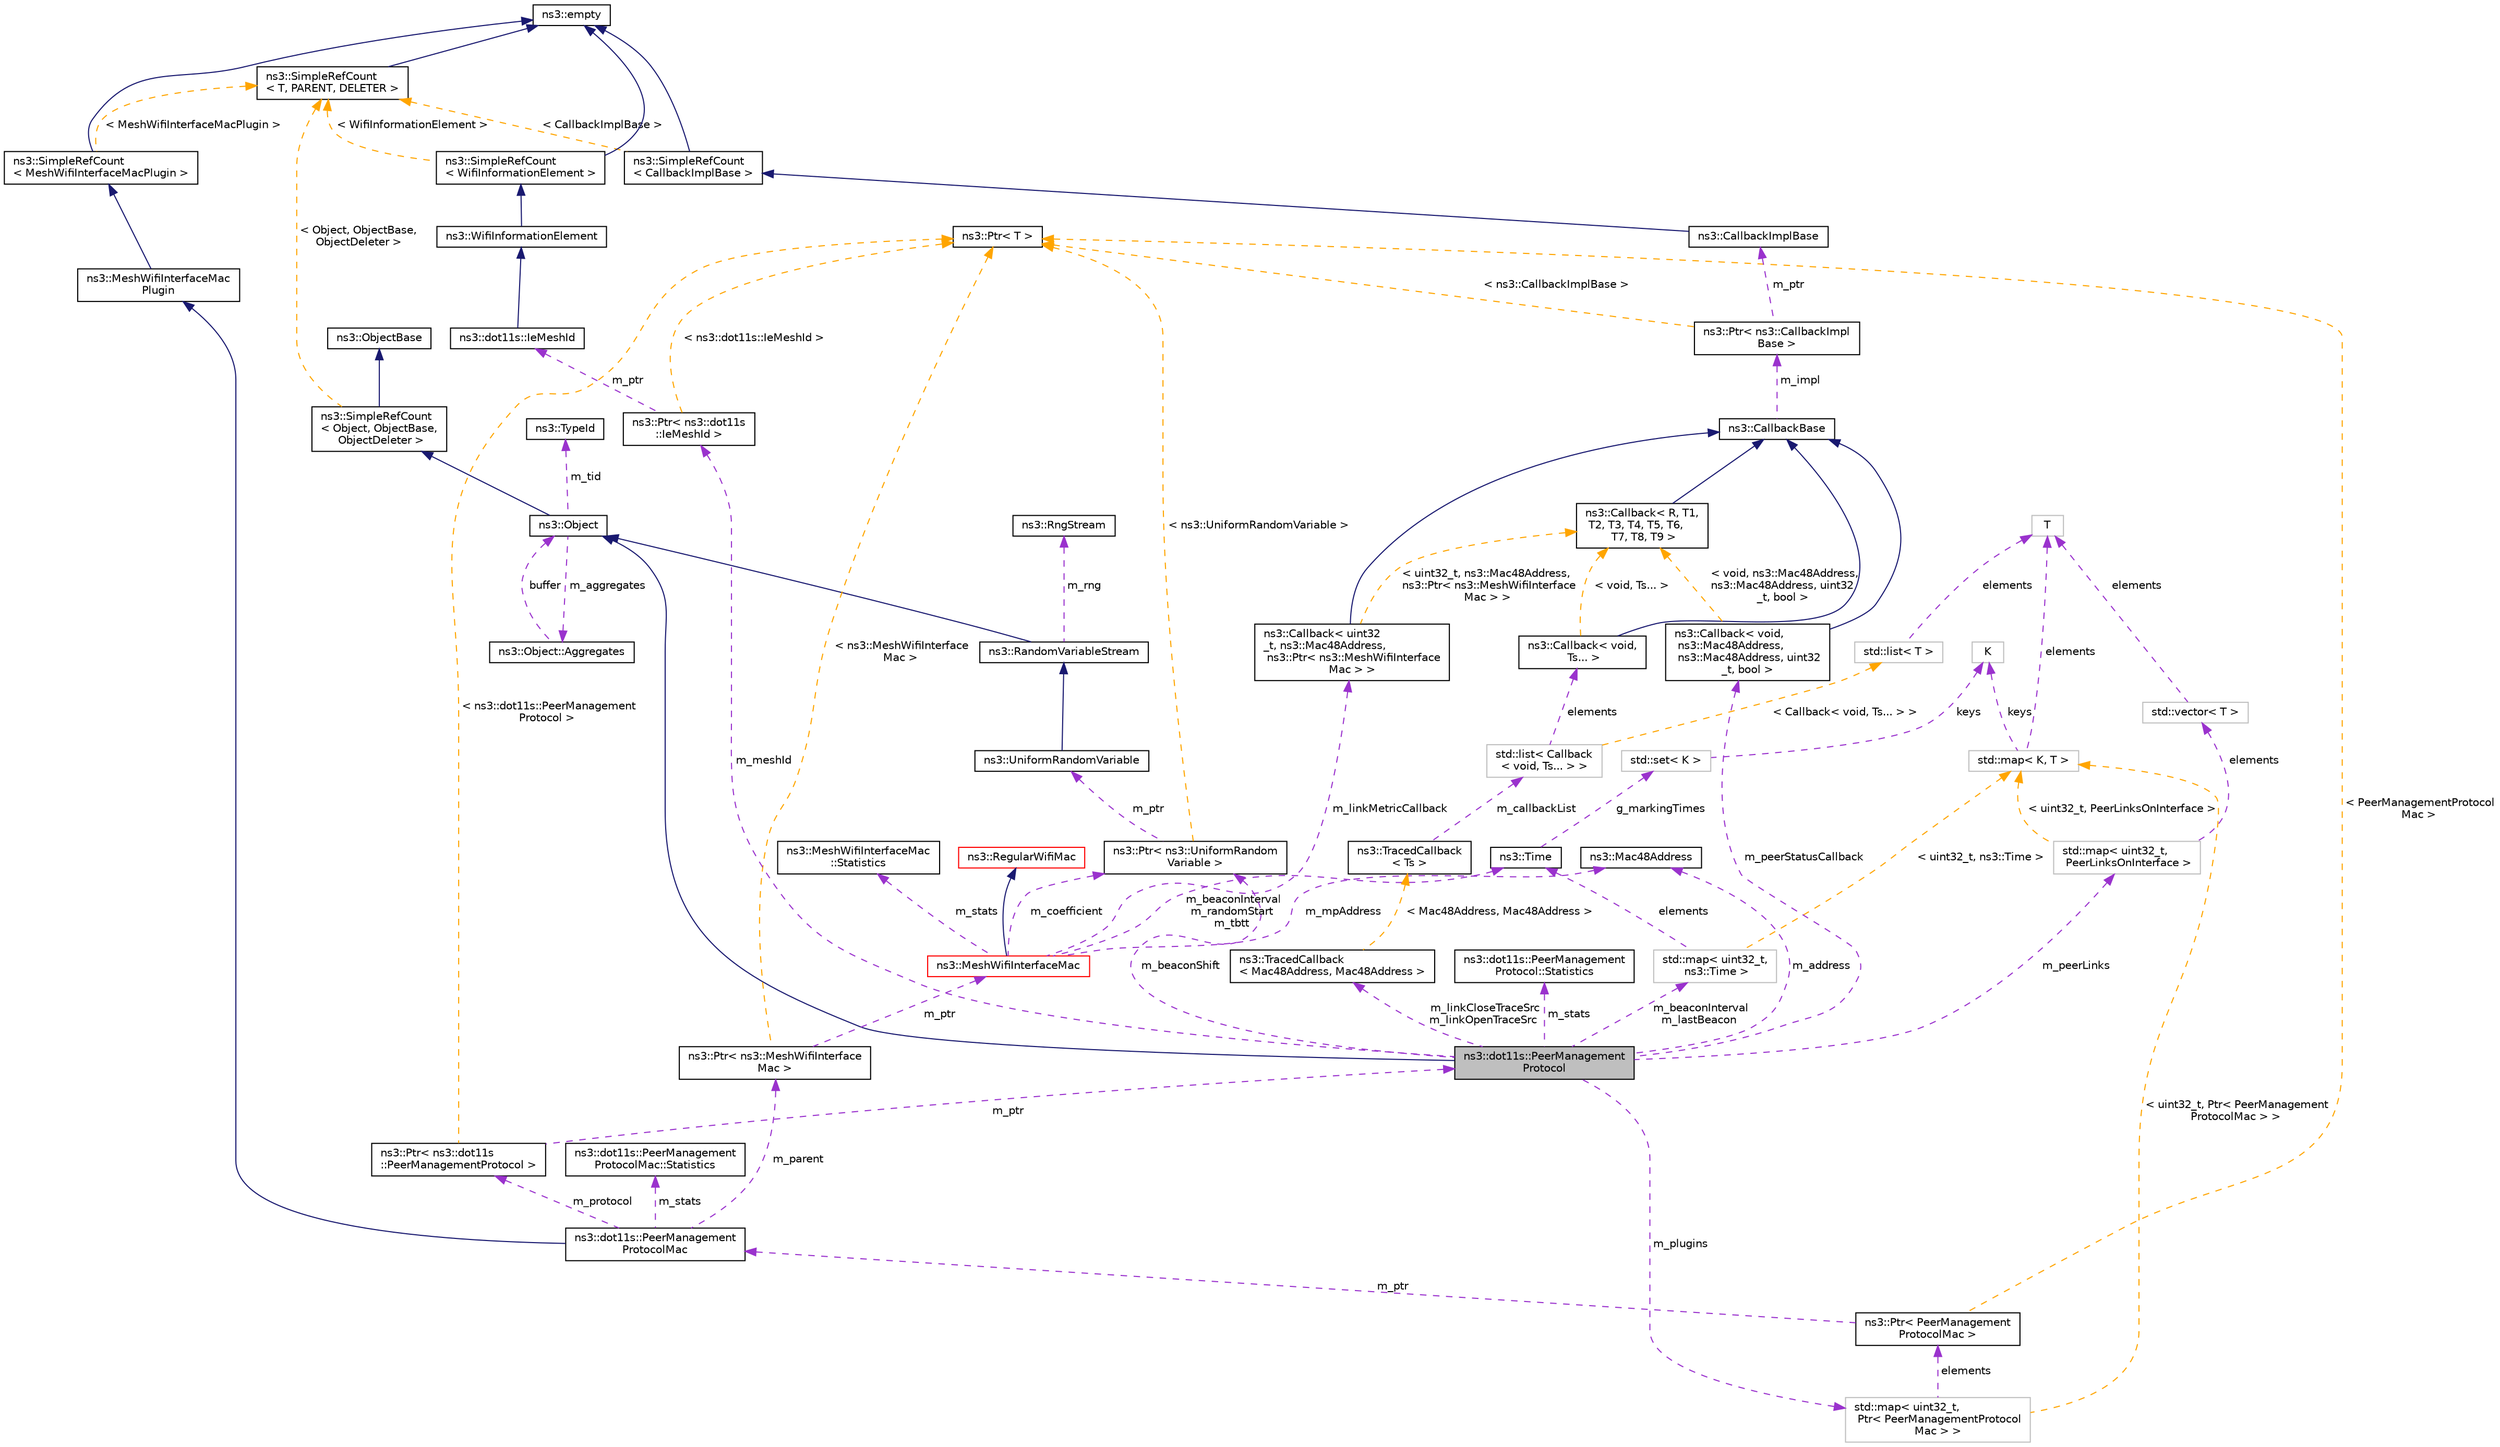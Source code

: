 digraph "ns3::dot11s::PeerManagementProtocol"
{
 // LATEX_PDF_SIZE
  edge [fontname="Helvetica",fontsize="10",labelfontname="Helvetica",labelfontsize="10"];
  node [fontname="Helvetica",fontsize="10",shape=record];
  Node1 [label="ns3::dot11s::PeerManagement\lProtocol",height=0.2,width=0.4,color="black", fillcolor="grey75", style="filled", fontcolor="black",tooltip="802.11s Peer Management Protocol model"];
  Node2 -> Node1 [dir="back",color="midnightblue",fontsize="10",style="solid",fontname="Helvetica"];
  Node2 [label="ns3::Object",height=0.2,width=0.4,color="black", fillcolor="white", style="filled",URL="$classns3_1_1_object.html",tooltip="A base class which provides memory management and object aggregation."];
  Node3 -> Node2 [dir="back",color="midnightblue",fontsize="10",style="solid",fontname="Helvetica"];
  Node3 [label="ns3::SimpleRefCount\l\< Object, ObjectBase,\l ObjectDeleter \>",height=0.2,width=0.4,color="black", fillcolor="white", style="filled",URL="$classns3_1_1_simple_ref_count.html",tooltip=" "];
  Node4 -> Node3 [dir="back",color="midnightblue",fontsize="10",style="solid",fontname="Helvetica"];
  Node4 [label="ns3::ObjectBase",height=0.2,width=0.4,color="black", fillcolor="white", style="filled",URL="$classns3_1_1_object_base.html",tooltip="Anchor the ns-3 type and attribute system."];
  Node5 -> Node3 [dir="back",color="orange",fontsize="10",style="dashed",label=" \< Object, ObjectBase,\l ObjectDeleter \>" ,fontname="Helvetica"];
  Node5 [label="ns3::SimpleRefCount\l\< T, PARENT, DELETER \>",height=0.2,width=0.4,color="black", fillcolor="white", style="filled",URL="$classns3_1_1_simple_ref_count.html",tooltip="A template-based reference counting class."];
  Node6 -> Node5 [dir="back",color="midnightblue",fontsize="10",style="solid",fontname="Helvetica"];
  Node6 [label="ns3::empty",height=0.2,width=0.4,color="black", fillcolor="white", style="filled",URL="$classns3_1_1empty.html",tooltip="make Callback use a separate empty type"];
  Node7 -> Node2 [dir="back",color="darkorchid3",fontsize="10",style="dashed",label=" m_tid" ,fontname="Helvetica"];
  Node7 [label="ns3::TypeId",height=0.2,width=0.4,color="black", fillcolor="white", style="filled",URL="$classns3_1_1_type_id.html",tooltip="a unique identifier for an interface."];
  Node8 -> Node2 [dir="back",color="darkorchid3",fontsize="10",style="dashed",label=" m_aggregates" ,fontname="Helvetica"];
  Node8 [label="ns3::Object::Aggregates",height=0.2,width=0.4,color="black", fillcolor="white", style="filled",URL="$structns3_1_1_object_1_1_aggregates.html",tooltip="The list of Objects aggregated to this one."];
  Node2 -> Node8 [dir="back",color="darkorchid3",fontsize="10",style="dashed",label=" buffer" ,fontname="Helvetica"];
  Node9 -> Node1 [dir="back",color="darkorchid3",fontsize="10",style="dashed",label=" m_address" ,fontname="Helvetica"];
  Node9 [label="ns3::Mac48Address",height=0.2,width=0.4,color="black", fillcolor="white", style="filled",URL="$classns3_1_1_mac48_address.html",tooltip="an EUI-48 address"];
  Node10 -> Node1 [dir="back",color="darkorchid3",fontsize="10",style="dashed",label=" m_plugins" ,fontname="Helvetica"];
  Node10 [label="std::map\< uint32_t,\l Ptr\< PeerManagementProtocol\lMac \> \>",height=0.2,width=0.4,color="grey75", fillcolor="white", style="filled",tooltip=" "];
  Node11 -> Node10 [dir="back",color="darkorchid3",fontsize="10",style="dashed",label=" elements" ,fontname="Helvetica"];
  Node11 [label="ns3::Ptr\< PeerManagement\lProtocolMac \>",height=0.2,width=0.4,color="black", fillcolor="white", style="filled",URL="$classns3_1_1_ptr.html",tooltip=" "];
  Node12 -> Node11 [dir="back",color="darkorchid3",fontsize="10",style="dashed",label=" m_ptr" ,fontname="Helvetica"];
  Node12 [label="ns3::dot11s::PeerManagement\lProtocolMac",height=0.2,width=0.4,color="black", fillcolor="white", style="filled",URL="$classns3_1_1dot11s_1_1_peer_management_protocol_mac.html",tooltip="This is plugin to Mesh WiFi MAC, which implements the interface to dot11s peer management protocol: i..."];
  Node13 -> Node12 [dir="back",color="midnightblue",fontsize="10",style="solid",fontname="Helvetica"];
  Node13 [label="ns3::MeshWifiInterfaceMac\lPlugin",height=0.2,width=0.4,color="black", fillcolor="white", style="filled",URL="$classns3_1_1_mesh_wifi_interface_mac_plugin.html",tooltip="Common interface for mesh point interface MAC plugins."];
  Node14 -> Node13 [dir="back",color="midnightblue",fontsize="10",style="solid",fontname="Helvetica"];
  Node14 [label="ns3::SimpleRefCount\l\< MeshWifiInterfaceMacPlugin \>",height=0.2,width=0.4,color="black", fillcolor="white", style="filled",URL="$classns3_1_1_simple_ref_count.html",tooltip=" "];
  Node6 -> Node14 [dir="back",color="midnightblue",fontsize="10",style="solid",fontname="Helvetica"];
  Node5 -> Node14 [dir="back",color="orange",fontsize="10",style="dashed",label=" \< MeshWifiInterfaceMacPlugin \>" ,fontname="Helvetica"];
  Node15 -> Node12 [dir="back",color="darkorchid3",fontsize="10",style="dashed",label=" m_protocol" ,fontname="Helvetica"];
  Node15 [label="ns3::Ptr\< ns3::dot11s\l::PeerManagementProtocol \>",height=0.2,width=0.4,color="black", fillcolor="white", style="filled",URL="$classns3_1_1_ptr.html",tooltip=" "];
  Node1 -> Node15 [dir="back",color="darkorchid3",fontsize="10",style="dashed",label=" m_ptr" ,fontname="Helvetica"];
  Node16 -> Node15 [dir="back",color="orange",fontsize="10",style="dashed",label=" \< ns3::dot11s::PeerManagement\lProtocol \>" ,fontname="Helvetica"];
  Node16 [label="ns3::Ptr\< T \>",height=0.2,width=0.4,color="black", fillcolor="white", style="filled",URL="$classns3_1_1_ptr.html",tooltip="Smart pointer class similar to boost::intrusive_ptr."];
  Node17 -> Node12 [dir="back",color="darkorchid3",fontsize="10",style="dashed",label=" m_parent" ,fontname="Helvetica"];
  Node17 [label="ns3::Ptr\< ns3::MeshWifiInterface\lMac \>",height=0.2,width=0.4,color="black", fillcolor="white", style="filled",URL="$classns3_1_1_ptr.html",tooltip=" "];
  Node18 -> Node17 [dir="back",color="darkorchid3",fontsize="10",style="dashed",label=" m_ptr" ,fontname="Helvetica"];
  Node18 [label="ns3::MeshWifiInterfaceMac",height=0.2,width=0.4,color="red", fillcolor="white", style="filled",URL="$classns3_1_1_mesh_wifi_interface_mac.html",tooltip="Basic MAC of mesh point Wi-Fi interface."];
  Node19 -> Node18 [dir="back",color="midnightblue",fontsize="10",style="solid",fontname="Helvetica"];
  Node19 [label="ns3::RegularWifiMac",height=0.2,width=0.4,color="red", fillcolor="white", style="filled",URL="$classns3_1_1_regular_wifi_mac.html",tooltip="base class for all MAC-level wifi objects."];
  Node258 -> Node18 [dir="back",color="darkorchid3",fontsize="10",style="dashed",label=" m_stats" ,fontname="Helvetica"];
  Node258 [label="ns3::MeshWifiInterfaceMac\l::Statistics",height=0.2,width=0.4,color="black", fillcolor="white", style="filled",URL="$structns3_1_1_mesh_wifi_interface_mac_1_1_statistics.html",tooltip="Statistics:"];
  Node9 -> Node18 [dir="back",color="darkorchid3",fontsize="10",style="dashed",label=" m_mpAddress" ,fontname="Helvetica"];
  Node259 -> Node18 [dir="back",color="darkorchid3",fontsize="10",style="dashed",label=" m_linkMetricCallback" ,fontname="Helvetica"];
  Node259 [label="ns3::Callback\< uint32\l_t, ns3::Mac48Address,\l ns3::Ptr\< ns3::MeshWifiInterface\lMac \> \>",height=0.2,width=0.4,color="black", fillcolor="white", style="filled",URL="$classns3_1_1_callback.html",tooltip=" "];
  Node25 -> Node259 [dir="back",color="midnightblue",fontsize="10",style="solid",fontname="Helvetica"];
  Node25 [label="ns3::CallbackBase",height=0.2,width=0.4,color="black", fillcolor="white", style="filled",URL="$classns3_1_1_callback_base.html",tooltip="Base class for Callback class."];
  Node26 -> Node25 [dir="back",color="darkorchid3",fontsize="10",style="dashed",label=" m_impl" ,fontname="Helvetica"];
  Node26 [label="ns3::Ptr\< ns3::CallbackImpl\lBase \>",height=0.2,width=0.4,color="black", fillcolor="white", style="filled",URL="$classns3_1_1_ptr.html",tooltip=" "];
  Node27 -> Node26 [dir="back",color="darkorchid3",fontsize="10",style="dashed",label=" m_ptr" ,fontname="Helvetica"];
  Node27 [label="ns3::CallbackImplBase",height=0.2,width=0.4,color="black", fillcolor="white", style="filled",URL="$classns3_1_1_callback_impl_base.html",tooltip="Abstract base class for CallbackImpl Provides reference counting and equality test."];
  Node28 -> Node27 [dir="back",color="midnightblue",fontsize="10",style="solid",fontname="Helvetica"];
  Node28 [label="ns3::SimpleRefCount\l\< CallbackImplBase \>",height=0.2,width=0.4,color="black", fillcolor="white", style="filled",URL="$classns3_1_1_simple_ref_count.html",tooltip=" "];
  Node6 -> Node28 [dir="back",color="midnightblue",fontsize="10",style="solid",fontname="Helvetica"];
  Node5 -> Node28 [dir="back",color="orange",fontsize="10",style="dashed",label=" \< CallbackImplBase \>" ,fontname="Helvetica"];
  Node16 -> Node26 [dir="back",color="orange",fontsize="10",style="dashed",label=" \< ns3::CallbackImplBase \>" ,fontname="Helvetica"];
  Node29 -> Node259 [dir="back",color="orange",fontsize="10",style="dashed",label=" \< uint32_t, ns3::Mac48Address,\l ns3::Ptr\< ns3::MeshWifiInterface\lMac \> \>" ,fontname="Helvetica"];
  Node29 [label="ns3::Callback\< R, T1,\l T2, T3, T4, T5, T6,\l T7, T8, T9 \>",height=0.2,width=0.4,color="black", fillcolor="white", style="filled",URL="$classns3_1_1_callback.html",tooltip="Callback template class."];
  Node25 -> Node29 [dir="back",color="midnightblue",fontsize="10",style="solid",fontname="Helvetica"];
  Node55 -> Node18 [dir="back",color="darkorchid3",fontsize="10",style="dashed",label=" m_beaconInterval\nm_randomStart\nm_tbtt" ,fontname="Helvetica"];
  Node55 [label="ns3::Time",height=0.2,width=0.4,color="black", fillcolor="white", style="filled",URL="$classns3_1_1_time.html",tooltip="Simulation virtual time values and global simulation resolution."];
  Node56 -> Node55 [dir="back",color="darkorchid3",fontsize="10",style="dashed",label=" g_markingTimes" ,fontname="Helvetica"];
  Node56 [label="std::set\< K \>",height=0.2,width=0.4,color="grey75", fillcolor="white", style="filled",tooltip=" "];
  Node43 -> Node56 [dir="back",color="darkorchid3",fontsize="10",style="dashed",label=" keys" ,fontname="Helvetica"];
  Node43 [label="K",height=0.2,width=0.4,color="grey75", fillcolor="white", style="filled",tooltip=" "];
  Node154 -> Node18 [dir="back",color="darkorchid3",fontsize="10",style="dashed",label=" m_coefficient" ,fontname="Helvetica"];
  Node154 [label="ns3::Ptr\< ns3::UniformRandom\lVariable \>",height=0.2,width=0.4,color="black", fillcolor="white", style="filled",URL="$classns3_1_1_ptr.html",tooltip=" "];
  Node155 -> Node154 [dir="back",color="darkorchid3",fontsize="10",style="dashed",label=" m_ptr" ,fontname="Helvetica"];
  Node155 [label="ns3::UniformRandomVariable",height=0.2,width=0.4,color="black", fillcolor="white", style="filled",URL="$classns3_1_1_uniform_random_variable.html",tooltip="The uniform distribution Random Number Generator (RNG)."];
  Node156 -> Node155 [dir="back",color="midnightblue",fontsize="10",style="solid",fontname="Helvetica"];
  Node156 [label="ns3::RandomVariableStream",height=0.2,width=0.4,color="black", fillcolor="white", style="filled",URL="$classns3_1_1_random_variable_stream.html",tooltip="The basic uniform Random Number Generator (RNG)."];
  Node2 -> Node156 [dir="back",color="midnightblue",fontsize="10",style="solid",fontname="Helvetica"];
  Node157 -> Node156 [dir="back",color="darkorchid3",fontsize="10",style="dashed",label=" m_rng" ,fontname="Helvetica"];
  Node157 [label="ns3::RngStream",height=0.2,width=0.4,color="black", fillcolor="white", style="filled",URL="$classns3_1_1_rng_stream.html",tooltip="Combined Multiple-Recursive Generator MRG32k3a."];
  Node16 -> Node154 [dir="back",color="orange",fontsize="10",style="dashed",label=" \< ns3::UniformRandomVariable \>" ,fontname="Helvetica"];
  Node16 -> Node17 [dir="back",color="orange",fontsize="10",style="dashed",label=" \< ns3::MeshWifiInterface\lMac \>" ,fontname="Helvetica"];
  Node262 -> Node12 [dir="back",color="darkorchid3",fontsize="10",style="dashed",label=" m_stats" ,fontname="Helvetica"];
  Node262 [label="ns3::dot11s::PeerManagement\lProtocolMac::Statistics",height=0.2,width=0.4,color="black", fillcolor="white", style="filled",URL="$structns3_1_1dot11s_1_1_peer_management_protocol_mac_1_1_statistics.html",tooltip="Statistics structure."];
  Node16 -> Node11 [dir="back",color="orange",fontsize="10",style="dashed",label=" \< PeerManagementProtocol\lMac \>" ,fontname="Helvetica"];
  Node42 -> Node10 [dir="back",color="orange",fontsize="10",style="dashed",label=" \< uint32_t, Ptr\< PeerManagement\lProtocolMac \> \>" ,fontname="Helvetica"];
  Node42 [label="std::map\< K, T \>",height=0.2,width=0.4,color="grey75", fillcolor="white", style="filled",tooltip=" "];
  Node43 -> Node42 [dir="back",color="darkorchid3",fontsize="10",style="dashed",label=" keys" ,fontname="Helvetica"];
  Node31 -> Node42 [dir="back",color="darkorchid3",fontsize="10",style="dashed",label=" elements" ,fontname="Helvetica"];
  Node31 [label="T",height=0.2,width=0.4,color="grey75", fillcolor="white", style="filled",tooltip=" "];
  Node263 -> Node1 [dir="back",color="darkorchid3",fontsize="10",style="dashed",label=" m_stats" ,fontname="Helvetica"];
  Node263 [label="ns3::dot11s::PeerManagement\lProtocol::Statistics",height=0.2,width=0.4,color="black", fillcolor="white", style="filled",URL="$structns3_1_1dot11s_1_1_peer_management_protocol_1_1_statistics.html",tooltip="Statistics structure."];
  Node264 -> Node1 [dir="back",color="darkorchid3",fontsize="10",style="dashed",label=" m_beaconInterval\nm_lastBeacon" ,fontname="Helvetica"];
  Node264 [label="std::map\< uint32_t,\l ns3::Time \>",height=0.2,width=0.4,color="grey75", fillcolor="white", style="filled",tooltip=" "];
  Node55 -> Node264 [dir="back",color="darkorchid3",fontsize="10",style="dashed",label=" elements" ,fontname="Helvetica"];
  Node42 -> Node264 [dir="back",color="orange",fontsize="10",style="dashed",label=" \< uint32_t, ns3::Time \>" ,fontname="Helvetica"];
  Node265 -> Node1 [dir="back",color="darkorchid3",fontsize="10",style="dashed",label=" m_peerStatusCallback" ,fontname="Helvetica"];
  Node265 [label="ns3::Callback\< void,\l ns3::Mac48Address,\l ns3::Mac48Address, uint32\l_t, bool \>",height=0.2,width=0.4,color="black", fillcolor="white", style="filled",URL="$classns3_1_1_callback.html",tooltip=" "];
  Node25 -> Node265 [dir="back",color="midnightblue",fontsize="10",style="solid",fontname="Helvetica"];
  Node29 -> Node265 [dir="back",color="orange",fontsize="10",style="dashed",label=" \< void, ns3::Mac48Address,\l ns3::Mac48Address, uint32\l_t, bool \>" ,fontname="Helvetica"];
  Node266 -> Node1 [dir="back",color="darkorchid3",fontsize="10",style="dashed",label=" m_peerLinks" ,fontname="Helvetica"];
  Node266 [label="std::map\< uint32_t,\l PeerLinksOnInterface \>",height=0.2,width=0.4,color="grey75", fillcolor="white", style="filled",tooltip=" "];
  Node64 -> Node266 [dir="back",color="darkorchid3",fontsize="10",style="dashed",label=" elements" ,fontname="Helvetica"];
  Node64 [label="std::vector\< T \>",height=0.2,width=0.4,color="grey75", fillcolor="white", style="filled",tooltip=" "];
  Node31 -> Node64 [dir="back",color="darkorchid3",fontsize="10",style="dashed",label=" elements" ,fontname="Helvetica"];
  Node42 -> Node266 [dir="back",color="orange",fontsize="10",style="dashed",label=" \< uint32_t, PeerLinksOnInterface \>" ,fontname="Helvetica"];
  Node154 -> Node1 [dir="back",color="darkorchid3",fontsize="10",style="dashed",label=" m_beaconShift" ,fontname="Helvetica"];
  Node267 -> Node1 [dir="back",color="darkorchid3",fontsize="10",style="dashed",label=" m_meshId" ,fontname="Helvetica"];
  Node267 [label="ns3::Ptr\< ns3::dot11s\l::IeMeshId \>",height=0.2,width=0.4,color="black", fillcolor="white", style="filled",URL="$classns3_1_1_ptr.html",tooltip=" "];
  Node268 -> Node267 [dir="back",color="darkorchid3",fontsize="10",style="dashed",label=" m_ptr" ,fontname="Helvetica"];
  Node268 [label="ns3::dot11s::IeMeshId",height=0.2,width=0.4,color="black", fillcolor="white", style="filled",URL="$classns3_1_1dot11s_1_1_ie_mesh_id.html",tooltip="a IEEE 802.11 Mesh ID element (Section 8.4.2.101 of IEEE 802.11-2012)"];
  Node90 -> Node268 [dir="back",color="midnightblue",fontsize="10",style="solid",fontname="Helvetica"];
  Node90 [label="ns3::WifiInformationElement",height=0.2,width=0.4,color="black", fillcolor="white", style="filled",URL="$classns3_1_1_wifi_information_element.html",tooltip="Information element, as defined in 802.11-2007 standard."];
  Node91 -> Node90 [dir="back",color="midnightblue",fontsize="10",style="solid",fontname="Helvetica"];
  Node91 [label="ns3::SimpleRefCount\l\< WifiInformationElement \>",height=0.2,width=0.4,color="black", fillcolor="white", style="filled",URL="$classns3_1_1_simple_ref_count.html",tooltip=" "];
  Node6 -> Node91 [dir="back",color="midnightblue",fontsize="10",style="solid",fontname="Helvetica"];
  Node5 -> Node91 [dir="back",color="orange",fontsize="10",style="dashed",label=" \< WifiInformationElement \>" ,fontname="Helvetica"];
  Node16 -> Node267 [dir="back",color="orange",fontsize="10",style="dashed",label=" \< ns3::dot11s::IeMeshId \>" ,fontname="Helvetica"];
  Node269 -> Node1 [dir="back",color="darkorchid3",fontsize="10",style="dashed",label=" m_linkCloseTraceSrc\nm_linkOpenTraceSrc" ,fontname="Helvetica"];
  Node269 [label="ns3::TracedCallback\l\< Mac48Address, Mac48Address \>",height=0.2,width=0.4,color="black", fillcolor="white", style="filled",URL="$classns3_1_1_traced_callback.html",tooltip=" "];
  Node22 -> Node269 [dir="back",color="orange",fontsize="10",style="dashed",label=" \< Mac48Address, Mac48Address \>" ,fontname="Helvetica"];
  Node22 [label="ns3::TracedCallback\l\< Ts \>",height=0.2,width=0.4,color="black", fillcolor="white", style="filled",URL="$classns3_1_1_traced_callback.html",tooltip="Forward calls to a chain of Callback."];
  Node23 -> Node22 [dir="back",color="darkorchid3",fontsize="10",style="dashed",label=" m_callbackList" ,fontname="Helvetica"];
  Node23 [label="std::list\< Callback\l\< void, Ts... \> \>",height=0.2,width=0.4,color="grey75", fillcolor="white", style="filled",tooltip=" "];
  Node24 -> Node23 [dir="back",color="darkorchid3",fontsize="10",style="dashed",label=" elements" ,fontname="Helvetica"];
  Node24 [label="ns3::Callback\< void,\l Ts... \>",height=0.2,width=0.4,color="black", fillcolor="white", style="filled",URL="$classns3_1_1_callback.html",tooltip=" "];
  Node25 -> Node24 [dir="back",color="midnightblue",fontsize="10",style="solid",fontname="Helvetica"];
  Node29 -> Node24 [dir="back",color="orange",fontsize="10",style="dashed",label=" \< void, Ts... \>" ,fontname="Helvetica"];
  Node30 -> Node23 [dir="back",color="orange",fontsize="10",style="dashed",label=" \< Callback\< void, Ts... \> \>" ,fontname="Helvetica"];
  Node30 [label="std::list\< T \>",height=0.2,width=0.4,color="grey75", fillcolor="white", style="filled",tooltip=" "];
  Node31 -> Node30 [dir="back",color="darkorchid3",fontsize="10",style="dashed",label=" elements" ,fontname="Helvetica"];
}
